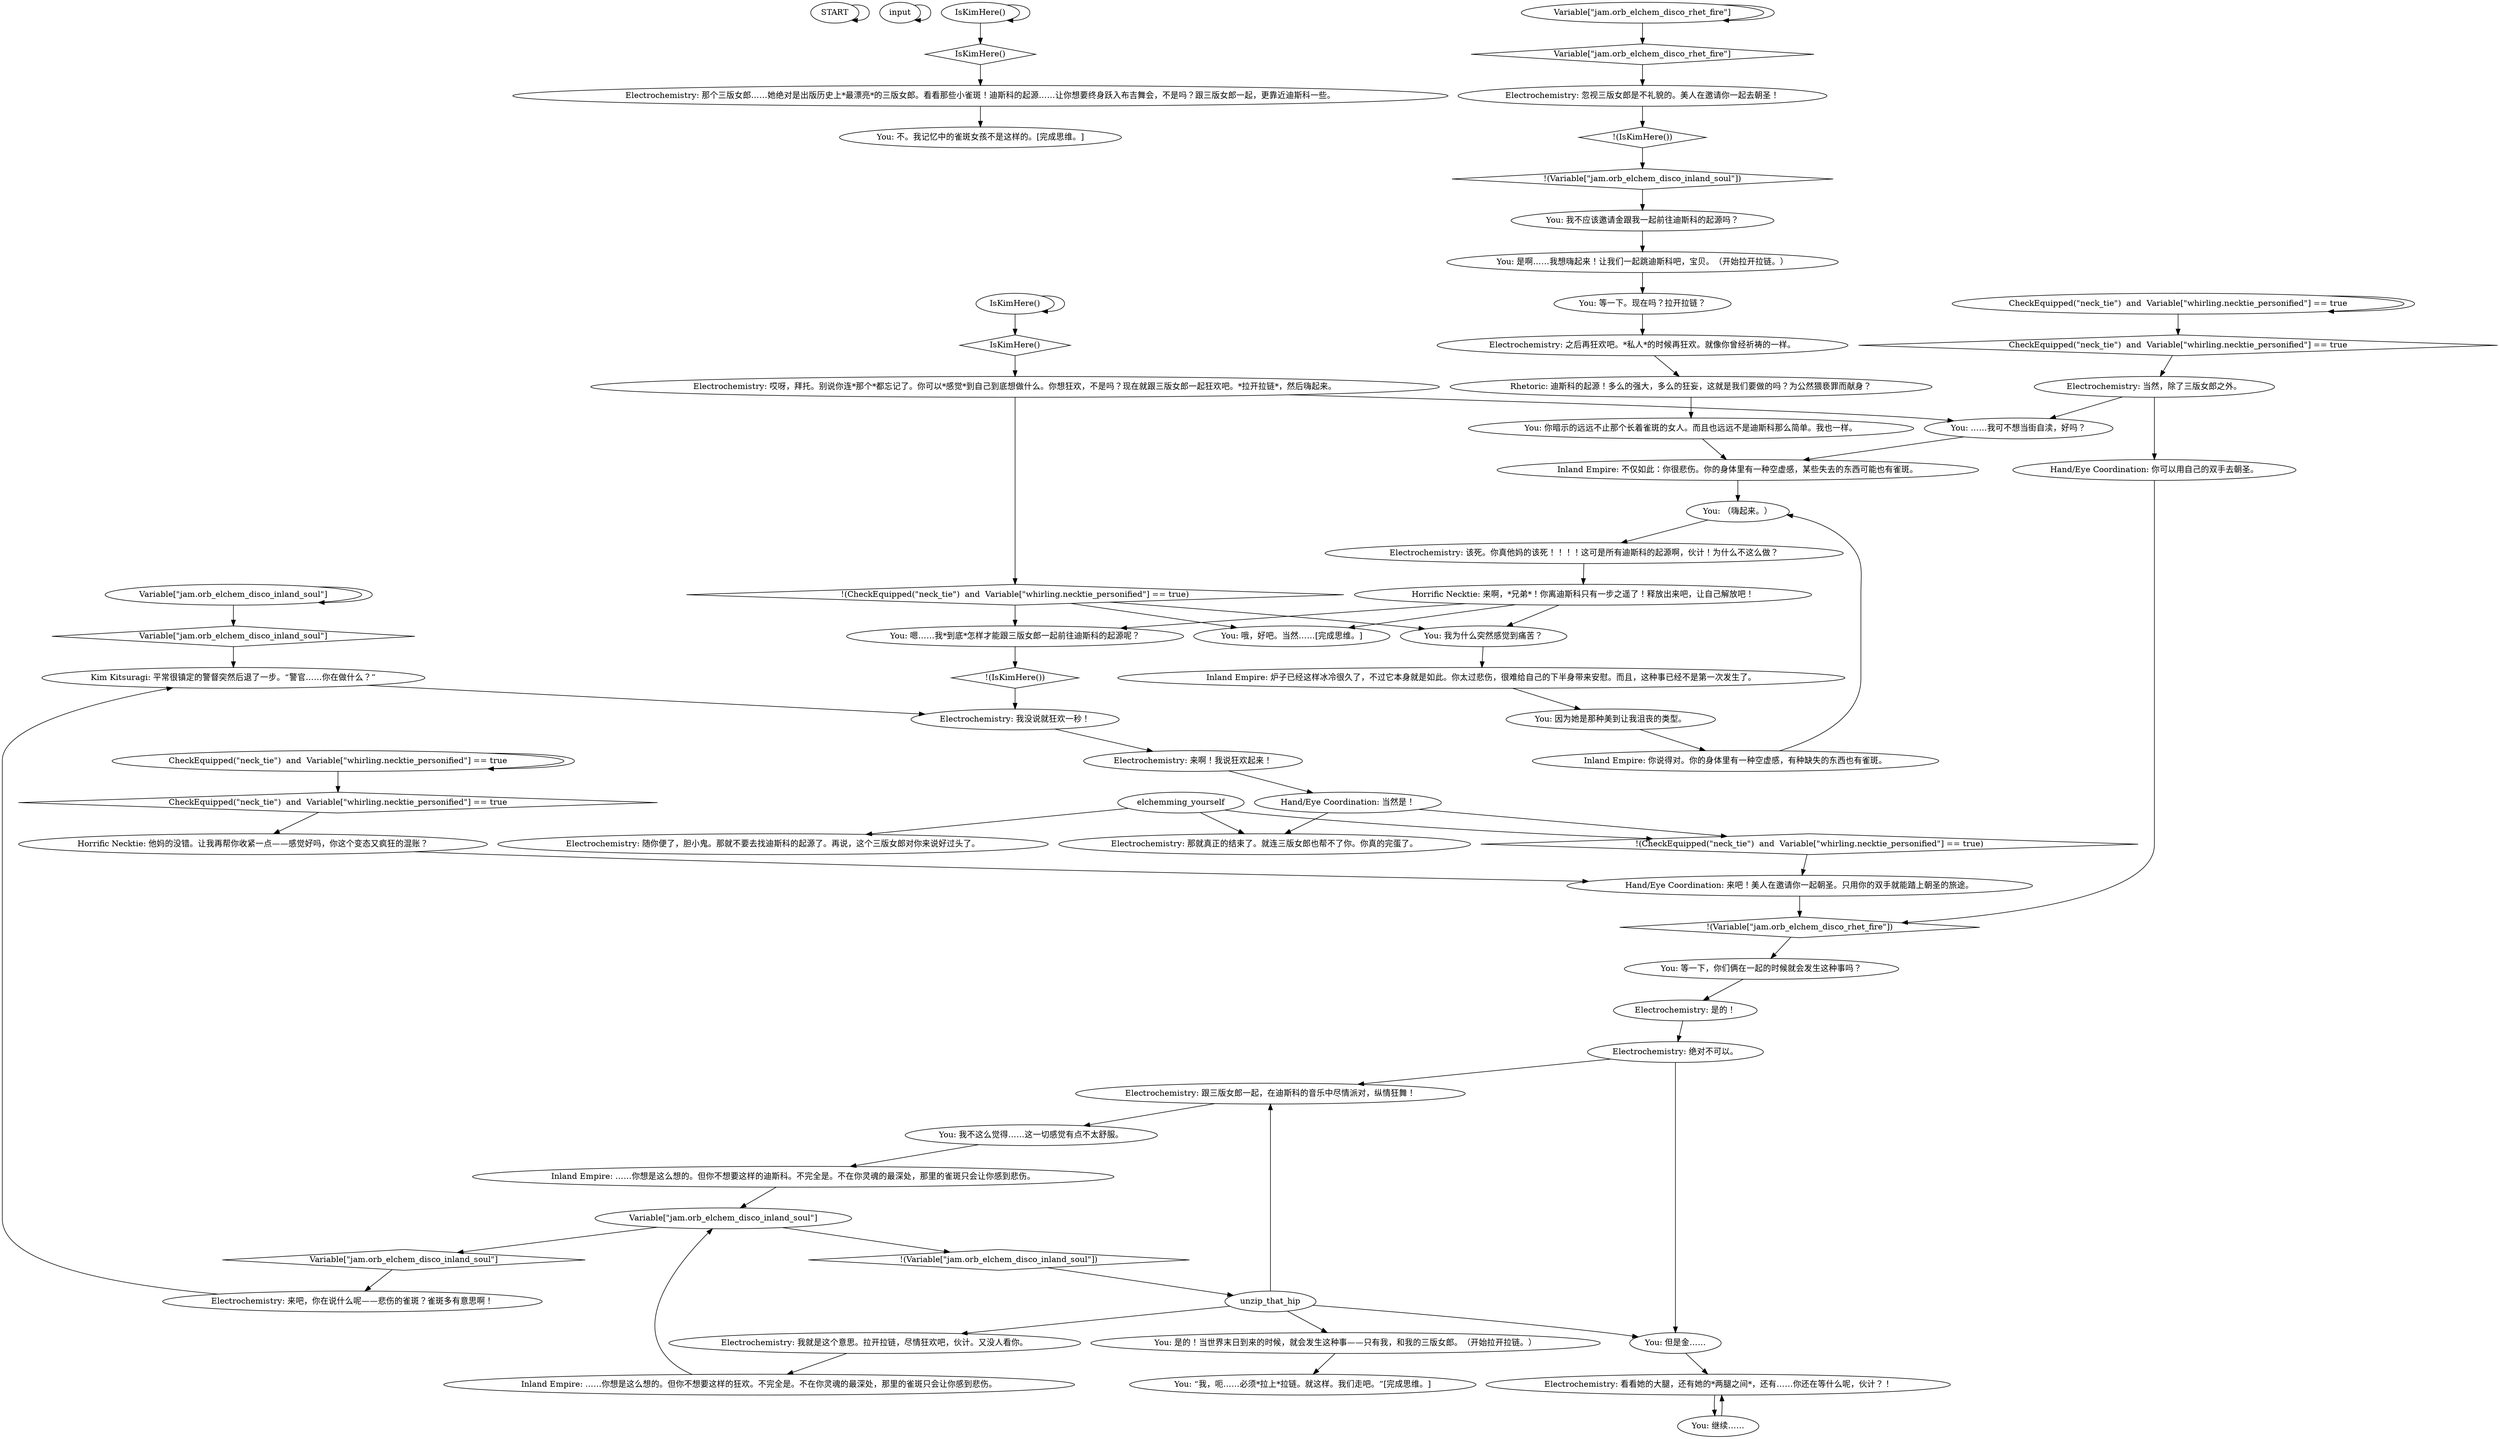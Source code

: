 # JAM ORB / pagetwothought
# A conversation with EletroChem that encourages you to commit an act of public indecency for Superstar point
# ==================================================
digraph G {
	  0 [label="START"];
	  1 [label="input"];
	  2 [label="Electrochemistry: 那个三版女郎……她绝对是出版历史上*最漂亮*的三版女郎。看看那些小雀斑！迪斯科的起源……让你想要终身跃入布吉舞会，不是吗？跟三版女郎一起，更靠近迪斯科一些。"];
	  3 [label="Kim Kitsuragi: 平常很镇定的警督突然后退了一步。“警官……你在做什么？”"];
	  4 [label="You: 我为什么突然感觉到痛苦？"];
	  5 [label="You: 因为她是那种美到让我沮丧的类型。"];
	  6 [label="Electrochemistry: 那就真正的结束了。就连三版女郎也帮不了你。你真的完蛋了。"];
	  7 [label="You: 不。我记忆中的雀斑女孩不是这样的。[完成思维。]"];
	  8 [label="Rhetoric: 迪斯科的起源！多么的强大，多么的狂妄，这就是我们要做的吗？为公然猥亵罪而献身？"];
	  9 [label="IsKimHere()"];
	  10 [label="IsKimHere()", shape=diamond];
	  11 [label="!(IsKimHere())", shape=diamond];
	  12 [label="Hand/Eye Coordination: 你可以用自己的双手去朝圣。"];
	  13 [label="You: 但是金……"];
	  14 [label="You: 是啊……我想嗨起来！让我们一起跳迪斯科吧，宝贝。（开始拉开拉链。）"];
	  15 [label="Electrochemistry: 绝对不可以。"];
	  16 [label="Hand/Eye Coordination: 当然是！"];
	  17 [label="You: （嗨起来。）"];
	  18 [label="Variable[\"jam.orb_elchem_disco_inland_soul\"]"];
	  19 [label="Variable[\"jam.orb_elchem_disco_inland_soul\"]", shape=diamond];
	  20 [label="!(Variable[\"jam.orb_elchem_disco_inland_soul\"])", shape=diamond];
	  21 [label="You: 哦，好吧。当然……[完成思维。]"];
	  22 [label="You: ……我可不想当街自渎，好吗？"];
	  23 [label="You: 继续……"];
	  24 [label="Electrochemistry: 跟三版女郎一起，在迪斯科的音乐中尽情派对，纵情狂舞！"];
	  25 [label="You: 我不这么觉得……这一切感觉有点不太舒服。"];
	  26 [label="unzip_that_hip"];
	  27 [label="Electrochemistry: 来啊！我说狂欢起来！"];
	  28 [label="Electrochemistry: 之后再狂欢吧。*私人*的时候再狂欢。就像你曾经祈祷的一样。"];
	  29 [label="Electrochemistry: 我就是这个意思。拉开拉链，尽情狂欢吧，伙计。又没人看你。"];
	  30 [label="You: 我不应该邀请金跟我一起前往迪斯科的起源吗？"];
	  31 [label="Electrochemistry: 随你便了，胆小鬼。那就不要去找迪斯科的起源了。再说，这个三版女郎对你来说好过头了。"];
	  32 [label="You: 等一下，你们俩在一起的时候就会发生这种事吗？"];
	  33 [label="Hand/Eye Coordination: 来吧！美人在邀请你一起朝圣。只用你的双手就能踏上朝圣的旅途。"];
	  34 [label="IsKimHere()"];
	  35 [label="IsKimHere()", shape=diamond];
	  36 [label="!(IsKimHere())", shape=diamond];
	  37 [label="Electrochemistry: 哎呀，拜托。别说你连*那个*都忘记了。你可以*感觉*到自己到底想做什么。你想狂欢，不是吗？现在就跟三版女郎一起狂欢吧。*拉开拉链*，然后嗨起来。"];
	  38 [label="You: “我，呃……必须*拉上*拉链。就这样。我们走吧。”[完成思维。]"];
	  39 [label="Inland Empire: ……你想是这么想的。但你不想要这样的狂欢。不完全是。不在你灵魂的最深处，那里的雀斑只会让你感到悲伤。"];
	  40 [label="Electrochemistry: 当然，除了三版女郎之外。"];
	  41 [label="Horrific Necktie: 来啊，*兄弟*！你离迪斯科只有一步之遥了！释放出来吧，让自己解放吧！"];
	  42 [label="CheckEquipped(\"neck_tie\")  and  Variable[\"whirling.necktie_personified\"] == true"];
	  43 [label="CheckEquipped(\"neck_tie\")  and  Variable[\"whirling.necktie_personified\"] == true", shape=diamond];
	  44 [label="!(CheckEquipped(\"neck_tie\")  and  Variable[\"whirling.necktie_personified\"] == true)", shape=diamond];
	  45 [label="You: 等一下。现在吗？拉开拉链？"];
	  46 [label="Inland Empire: ……你想是这么想的。但你不想要这样的迪斯科。不完全是。不在你灵魂的最深处，那里的雀斑只会让你感到悲伤。"];
	  47 [label="Electrochemistry: 该死。你真他妈的该死！！！！这可是所有迪斯科的起源啊，伙计！为什么不这么做？"];
	  48 [label="CheckEquipped(\"neck_tie\")  and  Variable[\"whirling.necktie_personified\"] == true"];
	  49 [label="CheckEquipped(\"neck_tie\")  and  Variable[\"whirling.necktie_personified\"] == true", shape=diamond];
	  50 [label="!(CheckEquipped(\"neck_tie\")  and  Variable[\"whirling.necktie_personified\"] == true)", shape=diamond];
	  51 [label="You: 嗯……我*到底*怎样才能跟三版女郎一起前往迪斯科的起源呢？"];
	  52 [label="You: 你暗示的远远不止那个长着雀斑的女人。而且也远远不是迪斯科那么简单。我也一样。"];
	  53 [label="Variable[\"jam.orb_elchem_disco_rhet_fire\"]"];
	  54 [label="Variable[\"jam.orb_elchem_disco_rhet_fire\"]", shape=diamond];
	  55 [label="!(Variable[\"jam.orb_elchem_disco_rhet_fire\"])", shape=diamond];
	  56 [label="elchemming_yourself"];
	  57 [label="Electrochemistry: 我没说就狂欢一秒！"];
	  58 [label="Horrific Necktie: 他妈的没错。让我再帮你收紧一点——感觉好吗，你这个变态又疯狂的混账？"];
	  59 [label="Electrochemistry: 来吧，你在说什么呢——悲伤的雀斑？雀斑多有意思啊！"];
	  60 [label="Electrochemistry: 忽视三版女郎是不礼貌的。美人在邀请你一起去朝圣！"];
	  61 [label="Electrochemistry: 看看她的大腿，还有她的*两腿之间*，还有……你还在等什么呢，伙计？！"];
	  62 [label="Variable[\"jam.orb_elchem_disco_inland_soul\"]"];
	  63 [label="Variable[\"jam.orb_elchem_disco_inland_soul\"]", shape=diamond];
	  64 [label="!(Variable[\"jam.orb_elchem_disco_inland_soul\"])", shape=diamond];
	  65 [label="Inland Empire: 炉子已经这样冰冷很久了，不过它本身就是如此。你太过悲伤，很难给自己的下半身带来安慰。而且，这种事已经不是第一次发生了。"];
	  66 [label="Inland Empire: 不仅如此：你很悲伤。你的身体里有一种空虚感，某些失去的东西可能也有雀斑。"];
	  67 [label="Electrochemistry: 是的！"];
	  68 [label="Inland Empire: 你说得对。你的身体里有一种空虚感，有种缺失的东西也有雀斑。"];
	  69 [label="You: 是的！当世界末日到来的时候，就会发生这种事——只有我，和我的三版女郎。（开始拉开拉链。）"];
	  0 -> 0
	  1 -> 1
	  2 -> 7
	  3 -> 57
	  4 -> 65
	  5 -> 68
	  8 -> 52
	  9 -> 9
	  9 -> 10
	  10 -> 37
	  11 -> 20
	  12 -> 55
	  13 -> 61
	  14 -> 45
	  15 -> 24
	  15 -> 13
	  16 -> 50
	  16 -> 6
	  17 -> 47
	  18 -> 18
	  18 -> 19
	  19 -> 3
	  20 -> 30
	  22 -> 66
	  23 -> 61
	  24 -> 25
	  25 -> 46
	  26 -> 24
	  26 -> 13
	  26 -> 29
	  26 -> 69
	  27 -> 16
	  28 -> 8
	  29 -> 39
	  30 -> 14
	  32 -> 67
	  33 -> 55
	  34 -> 34
	  34 -> 35
	  35 -> 2
	  36 -> 57
	  37 -> 44
	  37 -> 22
	  39 -> 62
	  40 -> 12
	  40 -> 22
	  41 -> 51
	  41 -> 4
	  41 -> 21
	  42 -> 42
	  42 -> 43
	  43 -> 40
	  44 -> 51
	  44 -> 4
	  44 -> 21
	  45 -> 28
	  46 -> 62
	  47 -> 41
	  48 -> 48
	  48 -> 49
	  49 -> 58
	  50 -> 33
	  51 -> 36
	  52 -> 66
	  53 -> 53
	  53 -> 54
	  54 -> 60
	  55 -> 32
	  56 -> 50
	  56 -> 6
	  56 -> 31
	  57 -> 27
	  58 -> 33
	  59 -> 3
	  60 -> 11
	  61 -> 23
	  62 -> 64
	  62 -> 63
	  63 -> 59
	  64 -> 26
	  65 -> 5
	  66 -> 17
	  67 -> 15
	  68 -> 17
	  69 -> 38
}

